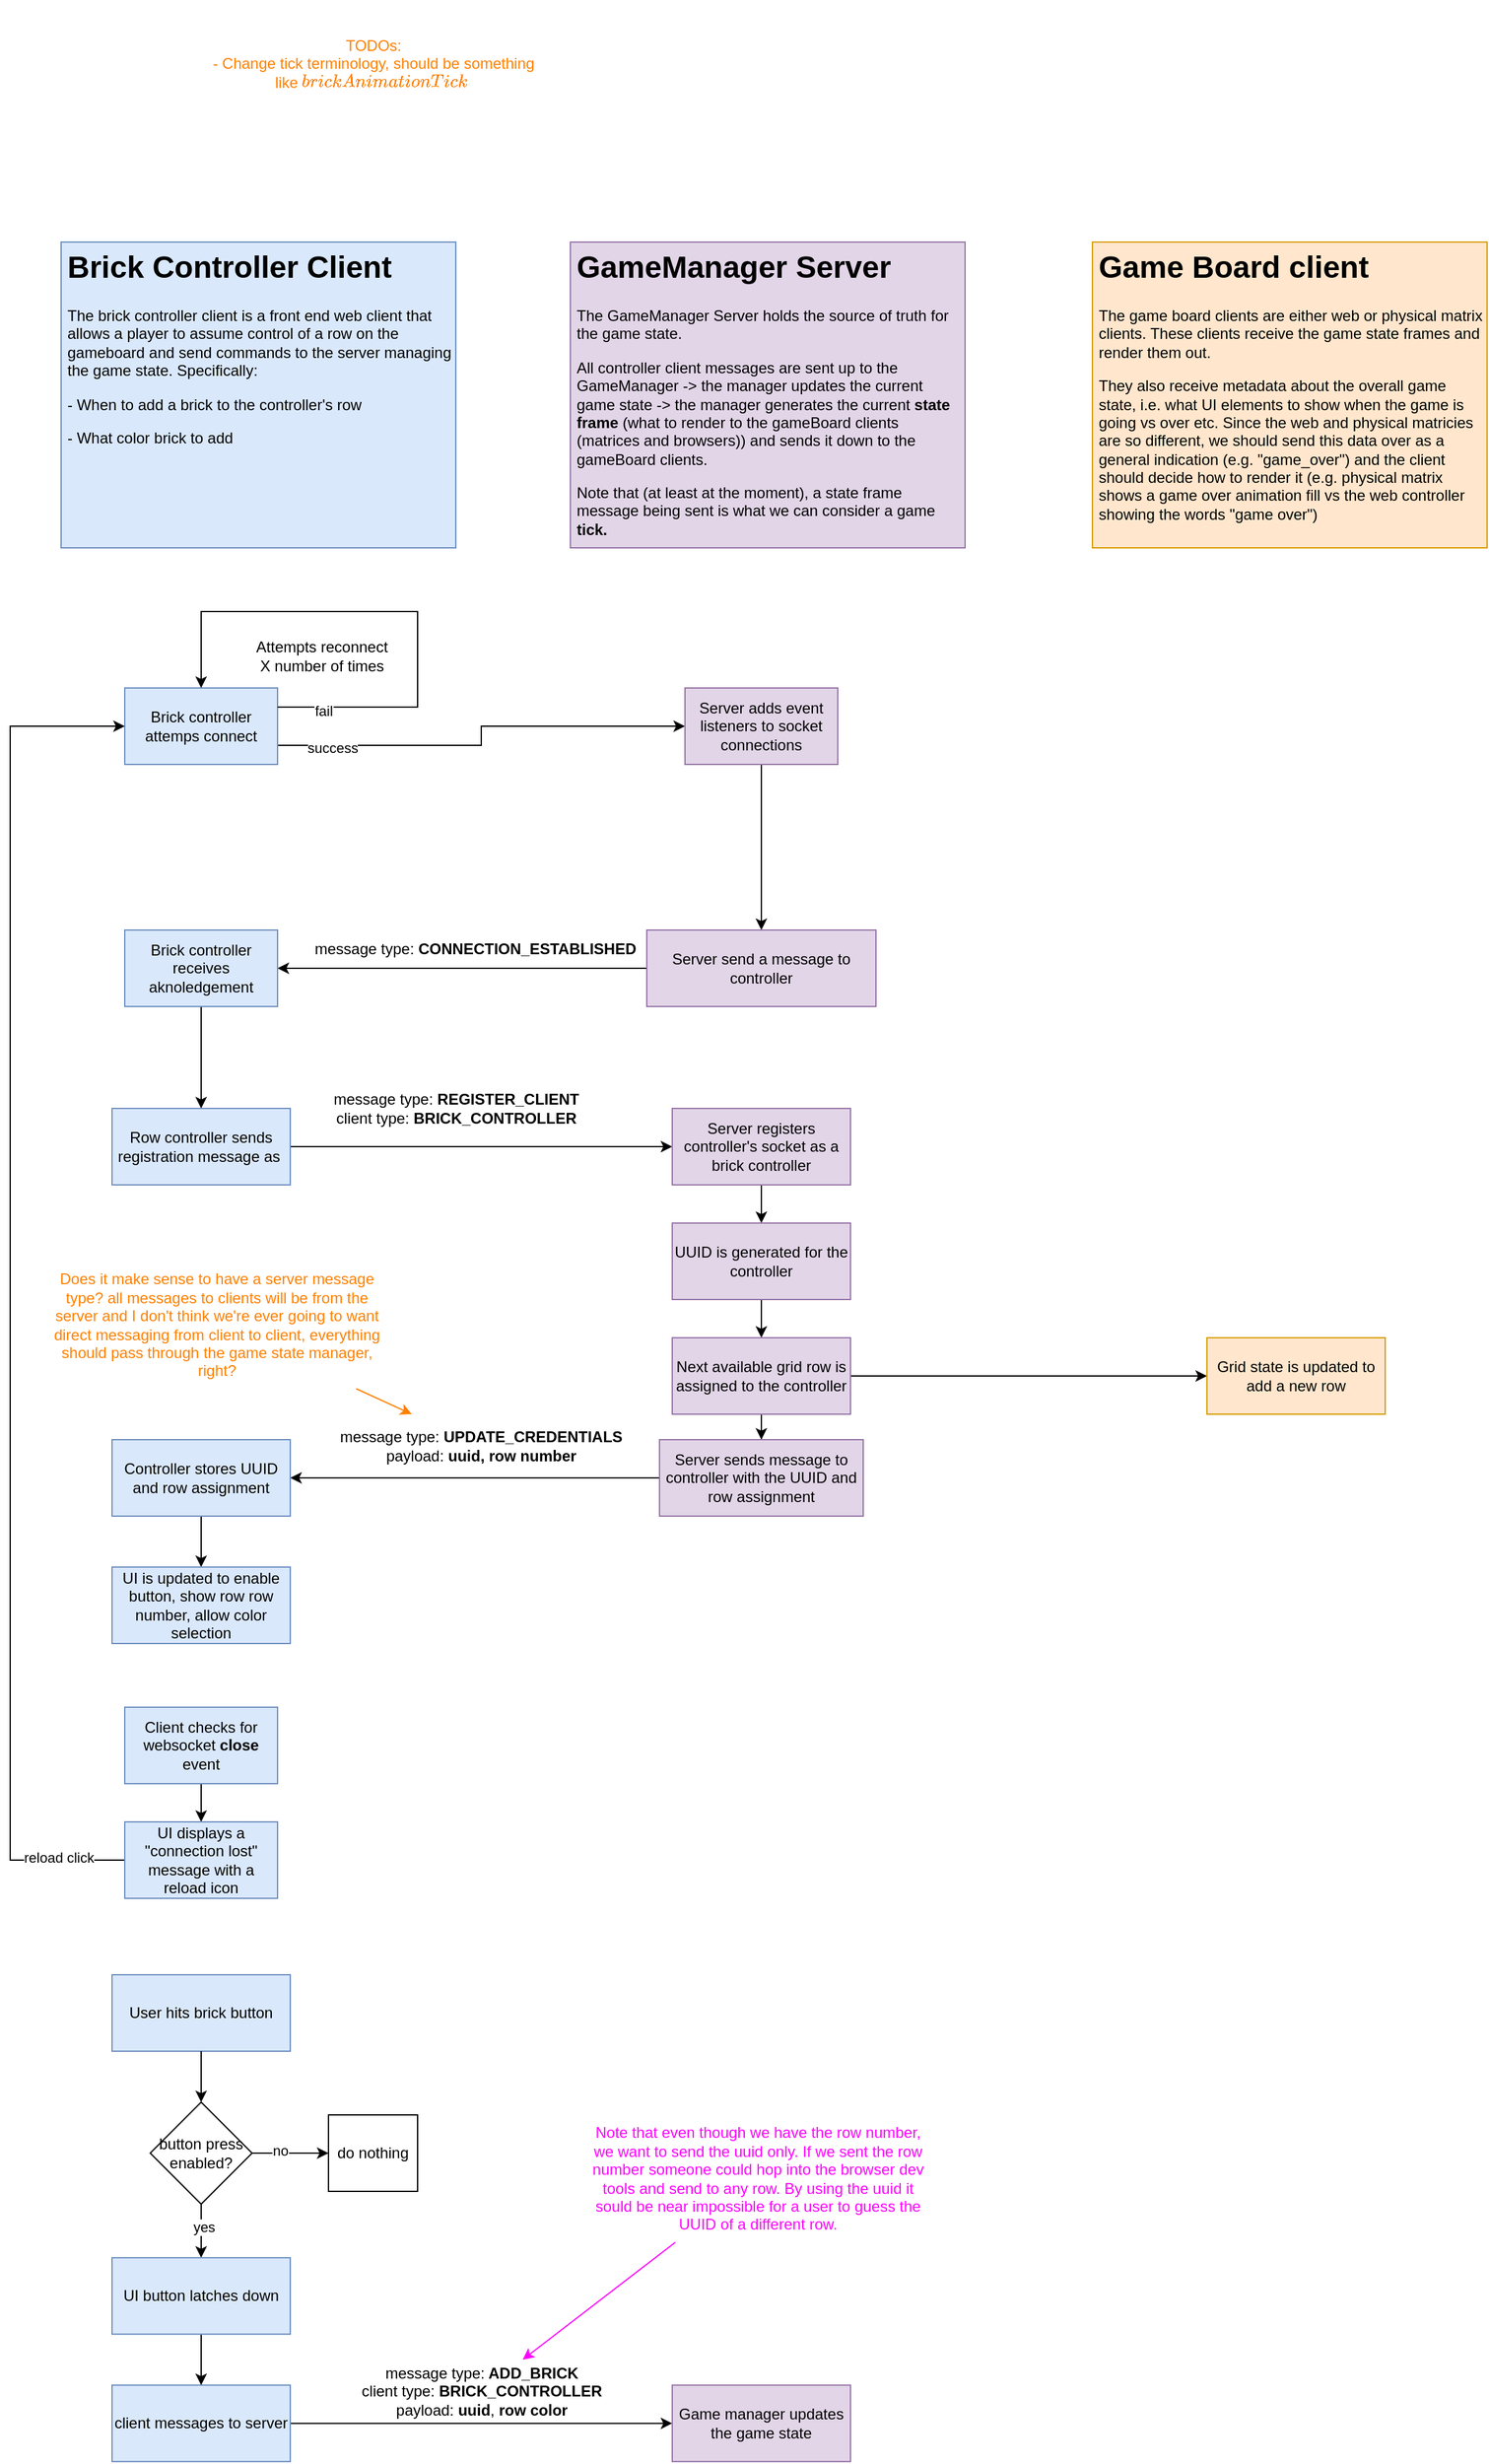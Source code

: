 <mxfile version="13.10.0" type="embed" pages="3">
    <diagram id="JR-FmOtAL7zXSWMbXB9z" name="Brick controller logic">
        <mxGraphModel dx="2900" dy="3055" grid="1" gridSize="10" guides="1" tooltips="1" connect="1" arrows="1" fold="1" page="1" pageScale="1" pageWidth="850" pageHeight="1100" math="0" shadow="0">
            <root>
                <mxCell id="0"/>
                <mxCell id="1" parent="0"/>
                <mxCell id="4" value="" style="edgeStyle=orthogonalEdgeStyle;rounded=0;orthogonalLoop=1;jettySize=auto;html=1;exitX=1;exitY=0.75;exitDx=0;exitDy=0;" edge="1" parent="1" source="2" target="29">
                    <mxGeometry relative="1" as="geometry">
                        <mxPoint x="360" y="360" as="sourcePoint"/>
                        <mxPoint x="540" y="300.0" as="targetPoint"/>
                    </mxGeometry>
                </mxCell>
                <mxCell id="10" value="success" style="edgeLabel;html=1;align=center;verticalAlign=middle;resizable=0;points=[];" vertex="1" connectable="0" parent="4">
                    <mxGeometry x="-0.747" y="-2" relative="1" as="geometry">
                        <mxPoint as="offset"/>
                    </mxGeometry>
                </mxCell>
                <mxCell id="2" value="Brick controller attemps connect" style="rounded=0;whiteSpace=wrap;html=1;fillColor=#dae8fc;strokeColor=#6c8ebf;" vertex="1" parent="1">
                    <mxGeometry x="100" y="270" width="120" height="60" as="geometry"/>
                </mxCell>
                <mxCell id="12" value="" style="edgeStyle=orthogonalEdgeStyle;rounded=0;orthogonalLoop=1;jettySize=auto;html=1;" edge="1" parent="1" source="29" target="11">
                    <mxGeometry relative="1" as="geometry"/>
                </mxCell>
                <mxCell id="5" style="edgeStyle=orthogonalEdgeStyle;rounded=0;orthogonalLoop=1;jettySize=auto;html=1;exitX=0.5;exitY=1;exitDx=0;exitDy=0;" edge="1" parent="1" source="2" target="2">
                    <mxGeometry relative="1" as="geometry"/>
                </mxCell>
                <mxCell id="6" style="edgeStyle=orthogonalEdgeStyle;rounded=0;orthogonalLoop=1;jettySize=auto;html=1;exitX=1;exitY=0.25;exitDx=0;exitDy=0;" edge="1" parent="1" source="2">
                    <mxGeometry relative="1" as="geometry">
                        <mxPoint x="160" y="270" as="targetPoint"/>
                        <Array as="points">
                            <mxPoint x="330" y="285"/>
                            <mxPoint x="330" y="210"/>
                            <mxPoint x="160" y="210"/>
                        </Array>
                    </mxGeometry>
                </mxCell>
                <mxCell id="7" value="fail" style="edgeLabel;html=1;align=center;verticalAlign=middle;resizable=0;points=[];" vertex="1" connectable="0" parent="6">
                    <mxGeometry x="-0.828" y="-3" relative="1" as="geometry">
                        <mxPoint as="offset"/>
                    </mxGeometry>
                </mxCell>
                <mxCell id="9" value="Attempts reconnect X number of times" style="text;html=1;strokeColor=none;fillColor=none;align=center;verticalAlign=middle;whiteSpace=wrap;rounded=0;" vertex="1" parent="1">
                    <mxGeometry x="200" y="230" width="110" height="30" as="geometry"/>
                </mxCell>
                <mxCell id="20" style="edgeStyle=orthogonalEdgeStyle;rounded=0;orthogonalLoop=1;jettySize=auto;html=1;" edge="1" parent="1" source="11" target="13">
                    <mxGeometry relative="1" as="geometry"/>
                </mxCell>
                <mxCell id="11" value="Server send a message to controller" style="rounded=0;whiteSpace=wrap;html=1;fillColor=#e1d5e7;strokeColor=#9673a6;" vertex="1" parent="1">
                    <mxGeometry x="510" y="460" width="180" height="60" as="geometry"/>
                </mxCell>
                <mxCell id="23" value="" style="edgeStyle=orthogonalEdgeStyle;rounded=0;orthogonalLoop=1;jettySize=auto;html=1;" edge="1" parent="1" source="13" target="22">
                    <mxGeometry relative="1" as="geometry"/>
                </mxCell>
                <mxCell id="13" value="Brick controller receives aknoledgement" style="rounded=0;whiteSpace=wrap;html=1;fillColor=#dae8fc;strokeColor=#6c8ebf;" vertex="1" parent="1">
                    <mxGeometry x="100" y="460" width="120" height="60" as="geometry"/>
                </mxCell>
                <mxCell id="14" value="&lt;h1&gt;Brick Controller Client&lt;/h1&gt;&lt;p&gt;The brick controller client is a front end web client that allows a player to assume control of a row on the gameboard and send commands to the server managing the game state. Specifically:&lt;/p&gt;&lt;p&gt;- When to add a brick to the controller's row&lt;/p&gt;&lt;p&gt;- What color brick to add&lt;/p&gt;" style="text;html=1;strokeColor=#6c8ebf;fillColor=#dae8fc;spacing=5;spacingTop=-20;whiteSpace=wrap;overflow=hidden;rounded=0;" vertex="1" parent="1">
                    <mxGeometry x="50" y="-80" width="310" height="240" as="geometry"/>
                </mxCell>
                <mxCell id="15" value="&lt;h1&gt;GameManager Server&amp;nbsp;&lt;/h1&gt;&lt;p&gt;The GameManager Server holds the source of truth for the game state.&amp;nbsp;&lt;/p&gt;&lt;p&gt;&lt;span&gt;All controller client messages are sent up to the GameManager -&amp;gt; the manager updates the current game state -&amp;gt; the manager generates the current &lt;b&gt;state frame&lt;/b&gt; (what to render to the gameBoard clients (matrices and browsers)) and sends it down to the gameBoard clients.&lt;/span&gt;&lt;br&gt;&lt;/p&gt;&lt;p&gt;&lt;span&gt;Note that (at least at the moment), a state frame message being sent is what we can consider a game &lt;b&gt;tick.&lt;/b&gt;&lt;/span&gt;&lt;/p&gt;" style="text;html=1;strokeColor=#9673a6;fillColor=#e1d5e7;spacing=5;spacingTop=-20;whiteSpace=wrap;overflow=hidden;rounded=0;" vertex="1" parent="1">
                    <mxGeometry x="450" y="-80" width="310" height="240" as="geometry"/>
                </mxCell>
                <mxCell id="25" value="" style="edgeStyle=orthogonalEdgeStyle;rounded=0;orthogonalLoop=1;jettySize=auto;html=1;" edge="1" parent="1" source="22" target="24">
                    <mxGeometry relative="1" as="geometry"/>
                </mxCell>
                <mxCell id="22" value="Row controller sends registration message as&amp;nbsp;" style="rounded=0;whiteSpace=wrap;html=1;fillColor=#dae8fc;strokeColor=#6c8ebf;" vertex="1" parent="1">
                    <mxGeometry x="90" y="600" width="140" height="60" as="geometry"/>
                </mxCell>
                <mxCell id="36" value="" style="edgeStyle=orthogonalEdgeStyle;rounded=0;orthogonalLoop=1;jettySize=auto;html=1;" edge="1" parent="1" source="24" target="35">
                    <mxGeometry relative="1" as="geometry"/>
                </mxCell>
                <mxCell id="24" value="Server registers controller's socket as a brick controller" style="rounded=0;whiteSpace=wrap;html=1;fillColor=#e1d5e7;strokeColor=#9673a6;" vertex="1" parent="1">
                    <mxGeometry x="530" y="600" width="140" height="60" as="geometry"/>
                </mxCell>
                <mxCell id="29" value="&lt;span&gt;Server adds event listeners to socket connections&lt;/span&gt;" style="rounded=0;whiteSpace=wrap;html=1;fillColor=#e1d5e7;strokeColor=#9673a6;" vertex="1" parent="1">
                    <mxGeometry x="540" y="270" width="120" height="60" as="geometry"/>
                </mxCell>
                <mxCell id="38" value="" style="edgeStyle=orthogonalEdgeStyle;rounded=0;orthogonalLoop=1;jettySize=auto;html=1;" edge="1" parent="1" source="35" target="37">
                    <mxGeometry relative="1" as="geometry"/>
                </mxCell>
                <mxCell id="35" value="UUID is generated for the controller" style="rounded=0;whiteSpace=wrap;html=1;fillColor=#e1d5e7;strokeColor=#9673a6;" vertex="1" parent="1">
                    <mxGeometry x="530" y="690" width="140" height="60" as="geometry"/>
                </mxCell>
                <mxCell id="40" value="" style="edgeStyle=orthogonalEdgeStyle;rounded=0;orthogonalLoop=1;jettySize=auto;html=1;" edge="1" parent="1" source="37" target="39">
                    <mxGeometry relative="1" as="geometry"/>
                </mxCell>
                <mxCell id="42" value="" style="edgeStyle=orthogonalEdgeStyle;rounded=0;orthogonalLoop=1;jettySize=auto;html=1;" edge="1" parent="1" source="37" target="41">
                    <mxGeometry relative="1" as="geometry"/>
                </mxCell>
                <mxCell id="37" value="Next available grid row is assigned to the controller" style="rounded=0;whiteSpace=wrap;html=1;fillColor=#e1d5e7;strokeColor=#9673a6;" vertex="1" parent="1">
                    <mxGeometry x="530" y="780" width="140" height="60" as="geometry"/>
                </mxCell>
                <mxCell id="39" value="Grid state is updated to add a new row" style="rounded=0;whiteSpace=wrap;html=1;fillColor=#ffe6cc;strokeColor=#d79b00;" vertex="1" parent="1">
                    <mxGeometry x="950" y="780" width="140" height="60" as="geometry"/>
                </mxCell>
                <mxCell id="44" value="" style="edgeStyle=orthogonalEdgeStyle;rounded=0;orthogonalLoop=1;jettySize=auto;html=1;" edge="1" parent="1" source="41" target="43">
                    <mxGeometry relative="1" as="geometry"/>
                </mxCell>
                <mxCell id="41" value="Server sends&lt;b&gt;&amp;nbsp;&lt;/b&gt;message&amp;nbsp;to controller with the UUID and row assignment" style="rounded=0;whiteSpace=wrap;html=1;fillColor=#e1d5e7;strokeColor=#9673a6;" vertex="1" parent="1">
                    <mxGeometry x="520" y="860" width="160" height="60" as="geometry"/>
                </mxCell>
                <mxCell id="46" value="" style="edgeStyle=orthogonalEdgeStyle;rounded=0;orthogonalLoop=1;jettySize=auto;html=1;" edge="1" parent="1" source="43" target="45">
                    <mxGeometry relative="1" as="geometry"/>
                </mxCell>
                <mxCell id="43" value="Controller stores UUID and row assignment" style="rounded=0;whiteSpace=wrap;html=1;fillColor=#dae8fc;strokeColor=#6c8ebf;" vertex="1" parent="1">
                    <mxGeometry x="90" y="860" width="140" height="60" as="geometry"/>
                </mxCell>
                <mxCell id="45" value="UI is updated to enable button, show row row number, allow color selection" style="rounded=0;whiteSpace=wrap;html=1;fillColor=#dae8fc;strokeColor=#6c8ebf;" vertex="1" parent="1">
                    <mxGeometry x="90" y="960" width="140" height="60" as="geometry"/>
                </mxCell>
                <mxCell id="49" value="" style="edgeStyle=orthogonalEdgeStyle;rounded=0;orthogonalLoop=1;jettySize=auto;html=1;" edge="1" parent="1" source="47" target="48">
                    <mxGeometry relative="1" as="geometry"/>
                </mxCell>
                <mxCell id="47" value="client messages to server" style="rounded=0;whiteSpace=wrap;html=1;fillColor=#dae8fc;strokeColor=#6c8ebf;" vertex="1" parent="1">
                    <mxGeometry x="90" y="1602.11" width="140" height="60" as="geometry"/>
                </mxCell>
                <mxCell id="48" value="Game manager updates the game state" style="rounded=0;whiteSpace=wrap;html=1;fillColor=#e1d5e7;strokeColor=#9673a6;" vertex="1" parent="1">
                    <mxGeometry x="530" y="1602.11" width="140" height="60" as="geometry"/>
                </mxCell>
                <mxCell id="50" value="message type:&amp;nbsp;&lt;b&gt;UPDATE_CREDENTIALS&lt;/b&gt;&lt;br&gt;payload: &lt;b&gt;uuid, row number&lt;/b&gt;&lt;br&gt;" style="text;html=1;strokeColor=none;fillColor=none;align=center;verticalAlign=middle;whiteSpace=wrap;rounded=0;" vertex="1" parent="1">
                    <mxGeometry x="250" y="840" width="260" height="50" as="geometry"/>
                </mxCell>
                <mxCell id="51" value="message type:&lt;b&gt; REGISTER_CLIENT&lt;/b&gt;&lt;br&gt;client type:&amp;nbsp;&lt;b&gt;BRICK_CONTROLLER&lt;/b&gt;" style="text;html=1;align=center;verticalAlign=middle;resizable=0;points=[];autosize=1;" vertex="1" parent="1">
                    <mxGeometry x="255" y="585" width="210" height="30" as="geometry"/>
                </mxCell>
                <mxCell id="53" style="rounded=0;orthogonalLoop=1;jettySize=auto;html=1;fontColor=#FF8000;strokeColor=#FF8000;" edge="1" parent="1" source="52" target="50">
                    <mxGeometry relative="1" as="geometry"/>
                </mxCell>
                <mxCell id="52" value="Does it make sense to have a server message type? all messages to clients will be from the server and I don't think we're ever going to want direct messaging from client to client, everything should pass through the game state manager, right?" style="text;html=1;strokeColor=none;fillColor=none;align=center;verticalAlign=middle;whiteSpace=wrap;rounded=0;fontColor=#FF8000;" vertex="1" parent="1">
                    <mxGeometry x="40" y="720" width="265" height="100" as="geometry"/>
                </mxCell>
                <mxCell id="54" value="message type:&lt;b&gt; ADD_BRICK&lt;/b&gt;&lt;br&gt;client type:&amp;nbsp;&lt;b&gt;BRICK_CONTROLLER&lt;/b&gt;&lt;br&gt;payload: &lt;b&gt;uuid&lt;/b&gt;,&amp;nbsp;&lt;b&gt;row color&lt;/b&gt;" style="text;html=1;align=center;verticalAlign=middle;resizable=0;points=[];autosize=1;" vertex="1" parent="1">
                    <mxGeometry x="280" y="1582.11" width="200" height="50" as="geometry"/>
                </mxCell>
                <mxCell id="56" style="edgeStyle=none;rounded=0;orthogonalLoop=1;jettySize=auto;html=1;fontColor=#FF8000;strokeColor=#FF00FF;" edge="1" parent="1" source="55" target="54">
                    <mxGeometry relative="1" as="geometry">
                        <mxPoint x="542.155" y="1512.11" as="sourcePoint"/>
                    </mxGeometry>
                </mxCell>
                <mxCell id="55" value="Note that even though we have the row number, we want to send the uuid only. If we sent the row number someone could hop into the browser dev tools and send to any row. By using the uuid it sould be near impossible for a user to guess the UUID of a different row." style="text;html=1;strokeColor=none;fillColor=none;align=center;verticalAlign=middle;whiteSpace=wrap;rounded=0;fontColor=#FF00FF;" vertex="1" parent="1">
                    <mxGeometry x="465" y="1390" width="265" height="100" as="geometry"/>
                </mxCell>
                <mxCell id="62" value="" style="edgeStyle=none;rounded=0;orthogonalLoop=1;jettySize=auto;html=1;strokeColor=#000000;fontColor=#FF00FF;exitX=0.5;exitY=1;exitDx=0;exitDy=0;" edge="1" parent="1" source="75" target="61">
                    <mxGeometry relative="1" as="geometry">
                        <mxPoint x="162.895" y="1480.005" as="sourcePoint"/>
                    </mxGeometry>
                </mxCell>
                <mxCell id="77" value="yes" style="edgeLabel;html=1;align=center;verticalAlign=middle;resizable=0;points=[];fontColor=#000000;" vertex="1" connectable="0" parent="62">
                    <mxGeometry x="-0.153" y="2" relative="1" as="geometry">
                        <mxPoint as="offset"/>
                    </mxGeometry>
                </mxCell>
                <mxCell id="57" value="User hits brick button" style="rounded=0;whiteSpace=wrap;html=1;fillColor=#dae8fc;strokeColor=#6c8ebf;" vertex="1" parent="1">
                    <mxGeometry x="90" y="1280" width="140" height="60" as="geometry"/>
                </mxCell>
                <mxCell id="63" value="" style="edgeStyle=none;rounded=0;orthogonalLoop=1;jettySize=auto;html=1;strokeColor=#000000;fontColor=#FF00FF;" edge="1" parent="1" source="61" target="47">
                    <mxGeometry relative="1" as="geometry"/>
                </mxCell>
                <mxCell id="61" value="UI button latches down" style="rounded=0;whiteSpace=wrap;html=1;fillColor=#dae8fc;strokeColor=#6c8ebf;" vertex="1" parent="1">
                    <mxGeometry x="90" y="1502.11" width="140" height="60" as="geometry"/>
                </mxCell>
                <mxCell id="79" value="" style="edgeStyle=orthogonalEdgeStyle;rounded=0;orthogonalLoop=1;jettySize=auto;html=1;strokeColor=#000000;fontColor=#000000;" edge="1" parent="1" source="75" target="78">
                    <mxGeometry relative="1" as="geometry"/>
                </mxCell>
                <mxCell id="80" value="no" style="edgeLabel;html=1;align=center;verticalAlign=middle;resizable=0;points=[];fontColor=#000000;" vertex="1" connectable="0" parent="79">
                    <mxGeometry x="-0.267" y="2" relative="1" as="geometry">
                        <mxPoint as="offset"/>
                    </mxGeometry>
                </mxCell>
                <mxCell id="75" value="button press enabled?" style="rhombus;whiteSpace=wrap;html=1;" vertex="1" parent="1">
                    <mxGeometry x="120" y="1380" width="80" height="80" as="geometry"/>
                </mxCell>
                <mxCell id="76" value="" style="edgeStyle=none;rounded=0;orthogonalLoop=1;jettySize=auto;html=1;strokeColor=#000000;fontColor=#FF00FF;" edge="1" parent="1" source="57" target="75">
                    <mxGeometry relative="1" as="geometry">
                        <mxPoint x="160" y="1340" as="sourcePoint"/>
                        <mxPoint x="160" y="1440" as="targetPoint"/>
                    </mxGeometry>
                </mxCell>
                <mxCell id="78" value="do nothing" style="whiteSpace=wrap;html=1;" vertex="1" parent="1">
                    <mxGeometry x="260" y="1390" width="70" height="60" as="geometry"/>
                </mxCell>
                <mxCell id="83" value="&lt;h1&gt;Game Board client&amp;nbsp;&lt;/h1&gt;&lt;p&gt;The game board clients are either web or physical matrix clients. These clients receive the game state frames and render them out.&amp;nbsp;&lt;/p&gt;&lt;p&gt;They also receive metadata about the overall game state, i.e. what UI elements to show when the game is going vs over etc. Since the web and physical matricies are so different, we should send this data over as a general indication (e.g. &quot;game_over&quot;) and the client should decide how to render it (e.g. physical matrix shows a game over animation fill vs the web controller showing the words &quot;game over&quot;)&lt;/p&gt;" style="text;html=1;strokeColor=#d79b00;fillColor=#ffe6cc;spacing=5;spacingTop=-20;whiteSpace=wrap;overflow=hidden;rounded=0;" vertex="1" parent="1">
                    <mxGeometry x="860" y="-80" width="310" height="240" as="geometry"/>
                </mxCell>
                <mxCell id="85" value="message type:&lt;b&gt; CONNECTION_ESTABLISHED&lt;/b&gt;" style="text;html=1;align=center;verticalAlign=middle;resizable=0;points=[];autosize=1;" vertex="1" parent="1">
                    <mxGeometry x="240" y="465" width="270" height="20" as="geometry"/>
                </mxCell>
                <mxCell id="89" value="TODOs:&lt;br&gt;- Change tick terminology, should be something like `brickAnimationTick`&amp;nbsp;" style="text;html=1;strokeColor=none;fillColor=none;align=center;verticalAlign=middle;whiteSpace=wrap;rounded=0;fontColor=#FF8000;" vertex="1" parent="1">
                    <mxGeometry x="162.5" y="-270" width="265" height="100" as="geometry"/>
                </mxCell>
                <mxCell id="myNKCNEZ8obJiIs0TeL2-91" value="" style="edgeStyle=orthogonalEdgeStyle;rounded=0;orthogonalLoop=1;jettySize=auto;html=1;strokeColor=#000000;fontColor=#000000;" edge="1" parent="1" source="myNKCNEZ8obJiIs0TeL2-89" target="myNKCNEZ8obJiIs0TeL2-90">
                    <mxGeometry relative="1" as="geometry"/>
                </mxCell>
                <mxCell id="myNKCNEZ8obJiIs0TeL2-89" value="Client checks for websocket &lt;b&gt;close&lt;/b&gt; event" style="whiteSpace=wrap;html=1;rounded=0;strokeColor=#6c8ebf;fillColor=#dae8fc;" vertex="1" parent="1">
                    <mxGeometry x="100" y="1070" width="120" height="60" as="geometry"/>
                </mxCell>
                <mxCell id="myNKCNEZ8obJiIs0TeL2-92" style="edgeStyle=orthogonalEdgeStyle;rounded=0;orthogonalLoop=1;jettySize=auto;html=1;strokeColor=#000000;fontColor=#000000;" edge="1" parent="1" source="myNKCNEZ8obJiIs0TeL2-90" target="2">
                    <mxGeometry relative="1" as="geometry">
                        <Array as="points">
                            <mxPoint x="10" y="1190"/>
                            <mxPoint x="10" y="300"/>
                        </Array>
                    </mxGeometry>
                </mxCell>
                <mxCell id="myNKCNEZ8obJiIs0TeL2-93" value="reload click" style="edgeLabel;html=1;align=center;verticalAlign=middle;resizable=0;points=[];fontColor=#000000;" vertex="1" connectable="0" parent="myNKCNEZ8obJiIs0TeL2-92">
                    <mxGeometry x="-0.903" y="-2" relative="1" as="geometry">
                        <mxPoint as="offset"/>
                    </mxGeometry>
                </mxCell>
                <mxCell id="myNKCNEZ8obJiIs0TeL2-90" value="UI displays a &quot;connection lost&quot; message with a reload icon" style="whiteSpace=wrap;html=1;rounded=0;strokeColor=#6c8ebf;fillColor=#dae8fc;" vertex="1" parent="1">
                    <mxGeometry x="100" y="1160" width="120" height="60" as="geometry"/>
                </mxCell>
            </root>
        </mxGraphModel>
    </diagram>
    <diagram id="3T71fHW7_Rql4ui5esPX" name="Player controller logic">
        <mxGraphModel dx="4330" dy="3446" grid="1" gridSize="10" guides="1" tooltips="1" connect="1" arrows="1" fold="1" page="1" pageScale="1" pageWidth="850" pageHeight="1100" math="0" shadow="0">
            <root>
                <mxCell id="PuKvDdapNGO7cy3ew50b-0"/>
                <mxCell id="PuKvDdapNGO7cy3ew50b-1" parent="PuKvDdapNGO7cy3ew50b-0"/>
                <mxCell id="lshX5Dje-ZksVa8mOXSQ-0" value="" style="edgeStyle=orthogonalEdgeStyle;rounded=0;orthogonalLoop=1;jettySize=auto;html=1;exitX=1;exitY=0.75;exitDx=0;exitDy=0;" edge="1" parent="PuKvDdapNGO7cy3ew50b-1" source="lshX5Dje-ZksVa8mOXSQ-2" target="lshX5Dje-ZksVa8mOXSQ-18">
                    <mxGeometry relative="1" as="geometry">
                        <mxPoint x="360" y="360" as="sourcePoint"/>
                        <mxPoint x="540" y="300.0" as="targetPoint"/>
                    </mxGeometry>
                </mxCell>
                <mxCell id="lshX5Dje-ZksVa8mOXSQ-1" value="success" style="edgeLabel;html=1;align=center;verticalAlign=middle;resizable=0;points=[];" vertex="1" connectable="0" parent="lshX5Dje-ZksVa8mOXSQ-0">
                    <mxGeometry x="-0.747" y="-2" relative="1" as="geometry">
                        <mxPoint as="offset"/>
                    </mxGeometry>
                </mxCell>
                <mxCell id="lshX5Dje-ZksVa8mOXSQ-2" value="player controller attemps connect" style="rounded=0;whiteSpace=wrap;html=1;fillColor=#d5e8d4;strokeColor=#82b366;" vertex="1" parent="PuKvDdapNGO7cy3ew50b-1">
                    <mxGeometry x="100" y="270" width="120" height="60" as="geometry"/>
                </mxCell>
                <mxCell id="lshX5Dje-ZksVa8mOXSQ-3" value="" style="edgeStyle=orthogonalEdgeStyle;rounded=0;orthogonalLoop=1;jettySize=auto;html=1;" edge="1" parent="PuKvDdapNGO7cy3ew50b-1" source="lshX5Dje-ZksVa8mOXSQ-18" target="lshX5Dje-ZksVa8mOXSQ-9">
                    <mxGeometry relative="1" as="geometry"/>
                </mxCell>
                <mxCell id="lshX5Dje-ZksVa8mOXSQ-4" style="edgeStyle=orthogonalEdgeStyle;rounded=0;orthogonalLoop=1;jettySize=auto;html=1;exitX=0.5;exitY=1;exitDx=0;exitDy=0;" edge="1" parent="PuKvDdapNGO7cy3ew50b-1" source="lshX5Dje-ZksVa8mOXSQ-2" target="lshX5Dje-ZksVa8mOXSQ-2">
                    <mxGeometry relative="1" as="geometry"/>
                </mxCell>
                <mxCell id="lshX5Dje-ZksVa8mOXSQ-5" style="edgeStyle=orthogonalEdgeStyle;rounded=0;orthogonalLoop=1;jettySize=auto;html=1;exitX=1;exitY=0.25;exitDx=0;exitDy=0;" edge="1" parent="PuKvDdapNGO7cy3ew50b-1" source="lshX5Dje-ZksVa8mOXSQ-2">
                    <mxGeometry relative="1" as="geometry">
                        <mxPoint x="160" y="270" as="targetPoint"/>
                        <Array as="points">
                            <mxPoint x="330" y="285"/>
                            <mxPoint x="330" y="210"/>
                            <mxPoint x="160" y="210"/>
                        </Array>
                    </mxGeometry>
                </mxCell>
                <mxCell id="lshX5Dje-ZksVa8mOXSQ-6" value="fail" style="edgeLabel;html=1;align=center;verticalAlign=middle;resizable=0;points=[];" vertex="1" connectable="0" parent="lshX5Dje-ZksVa8mOXSQ-5">
                    <mxGeometry x="-0.828" y="-3" relative="1" as="geometry">
                        <mxPoint as="offset"/>
                    </mxGeometry>
                </mxCell>
                <mxCell id="lshX5Dje-ZksVa8mOXSQ-7" value="Attempts reconnect X number of times" style="text;html=1;strokeColor=none;fillColor=none;align=center;verticalAlign=middle;whiteSpace=wrap;rounded=0;" vertex="1" parent="PuKvDdapNGO7cy3ew50b-1">
                    <mxGeometry x="200" y="230" width="110" height="30" as="geometry"/>
                </mxCell>
                <mxCell id="lshX5Dje-ZksVa8mOXSQ-8" style="edgeStyle=orthogonalEdgeStyle;rounded=0;orthogonalLoop=1;jettySize=auto;html=1;" edge="1" parent="PuKvDdapNGO7cy3ew50b-1" source="lshX5Dje-ZksVa8mOXSQ-9" target="lshX5Dje-ZksVa8mOXSQ-11">
                    <mxGeometry relative="1" as="geometry"/>
                </mxCell>
                <mxCell id="lshX5Dje-ZksVa8mOXSQ-9" value="Server send a message to controller" style="rounded=0;whiteSpace=wrap;html=1;fillColor=#e1d5e7;strokeColor=#9673a6;" vertex="1" parent="PuKvDdapNGO7cy3ew50b-1">
                    <mxGeometry x="510" y="460" width="180" height="60" as="geometry"/>
                </mxCell>
                <mxCell id="lshX5Dje-ZksVa8mOXSQ-10" value="" style="edgeStyle=orthogonalEdgeStyle;rounded=0;orthogonalLoop=1;jettySize=auto;html=1;" edge="1" parent="PuKvDdapNGO7cy3ew50b-1" source="lshX5Dje-ZksVa8mOXSQ-11" target="lshX5Dje-ZksVa8mOXSQ-15">
                    <mxGeometry relative="1" as="geometry"/>
                </mxCell>
                <mxCell id="lshX5Dje-ZksVa8mOXSQ-11" value="player controller receives aknoledgement" style="rounded=0;whiteSpace=wrap;html=1;fillColor=#d5e8d4;strokeColor=#82b366;" vertex="1" parent="PuKvDdapNGO7cy3ew50b-1">
                    <mxGeometry x="100" y="460" width="120" height="60" as="geometry"/>
                </mxCell>
                <mxCell id="lshX5Dje-ZksVa8mOXSQ-12" value="&lt;h1&gt;Player Controller Client&amp;nbsp;&lt;/h1&gt;&lt;h1&gt;&lt;p style=&quot;font-size: 12px ; font-weight: 400&quot;&gt;The player controller allows ONE person to control the player brick on the screen.&amp;nbsp;&lt;/p&gt;&lt;p style=&quot;font-size: 12px ; font-weight: 400&quot;&gt;An important difference between the player and brick controllers is timing.&amp;nbsp;&lt;/p&gt;&lt;p style=&quot;font-size: 12px ; font-weight: 400&quot;&gt;The brick controller is coupled to the animation timer, i.e. changes happen on animation tick.&amp;nbsp;&lt;/p&gt;&lt;p style=&quot;font-size: 12px ; font-weight: 400&quot;&gt;The player controller messages should be sent as fast as possible.&amp;nbsp;&lt;/p&gt;&lt;/h1&gt;" style="text;html=1;strokeColor=#82b366;fillColor=#d5e8d4;spacing=5;spacingTop=-20;whiteSpace=wrap;overflow=hidden;rounded=0;" vertex="1" parent="PuKvDdapNGO7cy3ew50b-1">
                    <mxGeometry x="50" y="-80" width="310" height="240" as="geometry"/>
                </mxCell>
                <mxCell id="lshX5Dje-ZksVa8mOXSQ-13" value="&lt;h1&gt;GameManager Server&amp;nbsp;&lt;/h1&gt;&lt;p&gt;The GameManager Server holds the source of truth for the game state.&amp;nbsp;&lt;/p&gt;&lt;p&gt;&lt;span&gt;All controller client messages are sent up to the GameManager -&amp;gt; the manager updates the current game state -&amp;gt; the manager generates the current &lt;b&gt;state frame&lt;/b&gt; (what to render to the gameBoard clients (matrices and browsers)) and sends it down to the gameBoard clients.&lt;/span&gt;&lt;br&gt;&lt;/p&gt;&lt;p&gt;&lt;span&gt;Note that (at least at the moment), a state frame message being sent is what we can consider a game &lt;b&gt;tick.&lt;/b&gt;&lt;/span&gt;&lt;/p&gt;" style="text;html=1;strokeColor=#9673a6;fillColor=#e1d5e7;spacing=5;spacingTop=-20;whiteSpace=wrap;overflow=hidden;rounded=0;" vertex="1" parent="PuKvDdapNGO7cy3ew50b-1">
                    <mxGeometry x="450" y="-80" width="310" height="240" as="geometry"/>
                </mxCell>
                <mxCell id="lshX5Dje-ZksVa8mOXSQ-14" value="" style="edgeStyle=orthogonalEdgeStyle;rounded=0;orthogonalLoop=1;jettySize=auto;html=1;" edge="1" parent="PuKvDdapNGO7cy3ew50b-1" source="lshX5Dje-ZksVa8mOXSQ-15" target="lshX5Dje-ZksVa8mOXSQ-17">
                    <mxGeometry relative="1" as="geometry"/>
                </mxCell>
                <mxCell id="lshX5Dje-ZksVa8mOXSQ-15" value="player controller sends registration message&amp;nbsp;" style="rounded=0;whiteSpace=wrap;html=1;fillColor=#d5e8d4;strokeColor=#82b366;" vertex="1" parent="PuKvDdapNGO7cy3ew50b-1">
                    <mxGeometry x="90" y="600" width="140" height="60" as="geometry"/>
                </mxCell>
                <mxCell id="lshX5Dje-ZksVa8mOXSQ-66" value="" style="edgeStyle=orthogonalEdgeStyle;rounded=0;orthogonalLoop=1;jettySize=auto;html=1;strokeColor=#000000;fontColor=#000000;" edge="1" parent="PuKvDdapNGO7cy3ew50b-1" source="lshX5Dje-ZksVa8mOXSQ-17" target="lshX5Dje-ZksVa8mOXSQ-65">
                    <mxGeometry relative="1" as="geometry"/>
                </mxCell>
                <mxCell id="lshX5Dje-ZksVa8mOXSQ-17" value="Server receives registration message and checks for validity" style="rounded=0;whiteSpace=wrap;html=1;fillColor=#e1d5e7;strokeColor=#9673a6;" vertex="1" parent="PuKvDdapNGO7cy3ew50b-1">
                    <mxGeometry x="530" y="600" width="140" height="60" as="geometry"/>
                </mxCell>
                <mxCell id="lshX5Dje-ZksVa8mOXSQ-18" value="&lt;span&gt;Server adds event listeners to socket connections&lt;/span&gt;" style="rounded=0;whiteSpace=wrap;html=1;fillColor=#e1d5e7;strokeColor=#9673a6;" vertex="1" parent="PuKvDdapNGO7cy3ew50b-1">
                    <mxGeometry x="540" y="270" width="120" height="60" as="geometry"/>
                </mxCell>
                <mxCell id="lshX5Dje-ZksVa8mOXSQ-34" value="message type:&lt;b&gt; REGISTER_CLIENT&lt;/b&gt;&lt;br&gt;client type:&amp;nbsp;&lt;b&gt;PLAYER_CONTROLLER&lt;/b&gt;&lt;br&gt;payload&lt;b&gt;: player code&lt;br&gt;&lt;/b&gt;" style="text;html=1;align=center;verticalAlign=middle;resizable=0;points=[];autosize=1;" vertex="1" parent="PuKvDdapNGO7cy3ew50b-1">
                    <mxGeometry x="255" y="575" width="210" height="50" as="geometry"/>
                </mxCell>
                <mxCell id="lshX5Dje-ZksVa8mOXSQ-60" value="&lt;h1&gt;Game Board client&amp;nbsp;&lt;/h1&gt;&lt;p&gt;The game board clients are either web or physical matrix clients. These clients receive the game state frames and render them out.&amp;nbsp;&lt;/p&gt;&lt;p&gt;They also receive metadata about the overall game state, i.e. what UI elements to show when the game is going vs over etc. Since the web and physical matricies are so different, we should send this data over as a general indication (e.g. &quot;game_over&quot;) and the client should decide how to render it (e.g. physical matrix shows a game over animation fill vs the web controller showing the words &quot;game over&quot;)&lt;/p&gt;" style="text;html=1;strokeColor=#d79b00;fillColor=#ffe6cc;spacing=5;spacingTop=-20;whiteSpace=wrap;overflow=hidden;rounded=0;" vertex="1" parent="PuKvDdapNGO7cy3ew50b-1">
                    <mxGeometry x="880" y="-80" width="310" height="240" as="geometry"/>
                </mxCell>
                <mxCell id="lshX5Dje-ZksVa8mOXSQ-61" value="message type:&lt;b&gt; CONNECTION_ESTABLISHED&lt;/b&gt;" style="text;html=1;align=center;verticalAlign=middle;resizable=0;points=[];autosize=1;" vertex="1" parent="PuKvDdapNGO7cy3ew50b-1">
                    <mxGeometry x="240" y="465" width="270" height="20" as="geometry"/>
                </mxCell>
                <mxCell id="lshX5Dje-ZksVa8mOXSQ-64" value="TODOs:&lt;br&gt;- Change tick terminology, should be something like `brickAnimationTick`&amp;nbsp;" style="text;html=1;strokeColor=none;fillColor=none;align=center;verticalAlign=middle;whiteSpace=wrap;rounded=0;fontColor=#FF8000;" vertex="1" parent="PuKvDdapNGO7cy3ew50b-1">
                    <mxGeometry x="495" y="-370" width="265" height="100" as="geometry"/>
                </mxCell>
                <mxCell id="lshX5Dje-ZksVa8mOXSQ-69" value="" style="edgeStyle=orthogonalEdgeStyle;rounded=0;orthogonalLoop=1;jettySize=auto;html=1;strokeColor=#000000;fontColor=#000000;" edge="1" parent="PuKvDdapNGO7cy3ew50b-1" source="lshX5Dje-ZksVa8mOXSQ-65" target="lshX5Dje-ZksVa8mOXSQ-68">
                    <mxGeometry relative="1" as="geometry">
                        <Array as="points">
                            <mxPoint x="250" y="785"/>
                            <mxPoint x="250" y="860"/>
                        </Array>
                    </mxGeometry>
                </mxCell>
                <mxCell id="lshX5Dje-ZksVa8mOXSQ-70" value="no" style="edgeLabel;html=1;align=center;verticalAlign=middle;resizable=0;points=[];fontColor=#000000;" vertex="1" connectable="0" parent="lshX5Dje-ZksVa8mOXSQ-69">
                    <mxGeometry x="-0.781" y="-2" relative="1" as="geometry">
                        <mxPoint as="offset"/>
                    </mxGeometry>
                </mxCell>
                <mxCell id="lshX5Dje-ZksVa8mOXSQ-76" value="" style="edgeStyle=none;rounded=0;orthogonalLoop=1;jettySize=auto;html=1;fontColor=#FF00FF;" edge="1" parent="PuKvDdapNGO7cy3ew50b-1" source="lshX5Dje-ZksVa8mOXSQ-65" target="lshX5Dje-ZksVa8mOXSQ-75">
                    <mxGeometry relative="1" as="geometry"/>
                </mxCell>
                <mxCell id="lshX5Dje-ZksVa8mOXSQ-79" value="yes" style="edgeLabel;html=1;align=center;verticalAlign=middle;resizable=0;points=[];" vertex="1" connectable="0" parent="lshX5Dje-ZksVa8mOXSQ-76">
                    <mxGeometry x="-0.55" y="-1" relative="1" as="geometry">
                        <mxPoint as="offset"/>
                    </mxGeometry>
                </mxCell>
                <mxCell id="lshX5Dje-ZksVa8mOXSQ-65" value="does the payload match the approve player code?&amp;nbsp;" style="rhombus;whiteSpace=wrap;html=1;rounded=0;strokeColor=#9673a6;fillColor=#e1d5e7;" vertex="1" parent="PuKvDdapNGO7cy3ew50b-1">
                    <mxGeometry x="540" y="730" width="120" height="110" as="geometry"/>
                </mxCell>
                <mxCell id="lshX5Dje-ZksVa8mOXSQ-73" style="rounded=0;orthogonalLoop=1;jettySize=auto;html=1;fontColor=#000000;strokeColor=#FF00FF;edgeStyle=orthogonalEdgeStyle;curved=1;" edge="1" parent="PuKvDdapNGO7cy3ew50b-1" source="lshX5Dje-ZksVa8mOXSQ-67" target="lshX5Dje-ZksVa8mOXSQ-34">
                    <mxGeometry relative="1" as="geometry">
                        <Array as="points">
                            <mxPoint x="118" y="535"/>
                            <mxPoint x="118" y="580"/>
                        </Array>
                    </mxGeometry>
                </mxCell>
                <mxCell id="lshX5Dje-ZksVa8mOXSQ-67" value="&lt;h1&gt;player code&lt;/h1&gt;&lt;p&gt;Consider renaming.&lt;/p&gt;&lt;p&gt;We need a way of making sure only the person we want to be the player can become the player.&amp;nbsp;&lt;/p&gt;&lt;p&gt;I think the best/easiest way to do this would be to generate a random that can be used to validate a player controller registration request.&amp;nbsp;&lt;/p&gt;&lt;p&gt;The first to bits of the first byte are used for the message and player types&amp;nbsp;&lt;/p&gt;" style="text;html=1;strokeColor=none;fillColor=none;spacing=5;spacingTop=-20;whiteSpace=wrap;overflow=hidden;rounded=0;fontColor=#FF00FF;" vertex="1" parent="PuKvDdapNGO7cy3ew50b-1">
                    <mxGeometry x="-380" y="410" width="310" height="250" as="geometry"/>
                </mxCell>
                <mxCell id="lshX5Dje-ZksVa8mOXSQ-68" value="UI displays error message" style="whiteSpace=wrap;html=1;rounded=0;strokeColor=#82b366;fillColor=#d5e8d4;" vertex="1" parent="PuKvDdapNGO7cy3ew50b-1">
                    <mxGeometry x="100" y="830" width="120" height="60" as="geometry"/>
                </mxCell>
                <mxCell id="lshX5Dje-ZksVa8mOXSQ-71" value="&lt;b&gt;&lt;br&gt;&lt;/b&gt;" style="text;html=1;align=center;verticalAlign=middle;resizable=0;points=[];autosize=1;" vertex="1" parent="PuKvDdapNGO7cy3ew50b-1">
                    <mxGeometry x="350" y="705" width="20" height="20" as="geometry"/>
                </mxCell>
                <mxCell id="lshX5Dje-ZksVa8mOXSQ-74" value="&lt;h1&gt;reason text&lt;/h1&gt;&lt;p&gt;Reasons:&lt;/p&gt;&lt;p&gt;- invalid player code&lt;/p&gt;&lt;p&gt;- another player is already connected (player socket not closed)&lt;/p&gt;&lt;p&gt;- anything else?&lt;/p&gt;" style="text;html=1;strokeColor=none;fillColor=none;spacing=5;spacingTop=-20;whiteSpace=wrap;overflow=hidden;rounded=0;fontColor=#FF00FF;" vertex="1" parent="PuKvDdapNGO7cy3ew50b-1">
                    <mxGeometry x="-330" y="725" width="310" height="200" as="geometry"/>
                </mxCell>
                <mxCell id="lshX5Dje-ZksVa8mOXSQ-78" value="" style="edgeStyle=orthogonalEdgeStyle;rounded=0;orthogonalLoop=1;jettySize=auto;html=1;strokeColor=#000000;fontColor=#FF00FF;entryX=1;entryY=0.5;entryDx=0;entryDy=0;" edge="1" parent="PuKvDdapNGO7cy3ew50b-1" source="lshX5Dje-ZksVa8mOXSQ-75" target="lshX5Dje-ZksVa8mOXSQ-68">
                    <mxGeometry relative="1" as="geometry">
                        <mxPoint x="220" y="975" as="targetPoint"/>
                        <Array as="points">
                            <mxPoint x="250" y="975"/>
                            <mxPoint x="250" y="860"/>
                        </Array>
                    </mxGeometry>
                </mxCell>
                <mxCell id="lshX5Dje-ZksVa8mOXSQ-80" value="yes" style="edgeLabel;html=1;align=center;verticalAlign=middle;resizable=0;points=[];fontColor=#000000;" vertex="1" connectable="0" parent="lshX5Dje-ZksVa8mOXSQ-78">
                    <mxGeometry x="-0.794" y="-1" relative="1" as="geometry">
                        <mxPoint as="offset"/>
                    </mxGeometry>
                </mxCell>
                <mxCell id="lshX5Dje-ZksVa8mOXSQ-83" value="" style="edgeStyle=none;rounded=0;orthogonalLoop=1;jettySize=auto;html=1;strokeColor=#000000;fontColor=#000000;" edge="1" parent="PuKvDdapNGO7cy3ew50b-1" source="lshX5Dje-ZksVa8mOXSQ-75" target="lshX5Dje-ZksVa8mOXSQ-82">
                    <mxGeometry relative="1" as="geometry"/>
                </mxCell>
                <mxCell id="lshX5Dje-ZksVa8mOXSQ-84" value="no" style="edgeLabel;html=1;align=center;verticalAlign=middle;resizable=0;points=[];fontColor=#000000;" vertex="1" connectable="0" parent="lshX5Dje-ZksVa8mOXSQ-83">
                    <mxGeometry x="-0.752" y="2" relative="1" as="geometry">
                        <mxPoint x="-2" y="7" as="offset"/>
                    </mxGeometry>
                </mxCell>
                <mxCell id="lshX5Dje-ZksVa8mOXSQ-75" value="Is there a player socket already connected and still open?" style="rhombus;whiteSpace=wrap;html=1;rounded=0;strokeColor=#9673a6;fillColor=#e1d5e7;" vertex="1" parent="PuKvDdapNGO7cy3ew50b-1">
                    <mxGeometry x="540" y="920" width="120" height="110" as="geometry"/>
                </mxCell>
                <mxCell id="lshX5Dje-ZksVa8mOXSQ-81" value="&lt;span&gt;message type:&lt;/span&gt;&lt;b&gt;&amp;nbsp;PLAYER_VALIDATION_FAIL&lt;br&gt;&lt;/b&gt;payload: &lt;b&gt;reson text&lt;/b&gt;" style="text;html=1;strokeColor=none;fillColor=none;align=center;verticalAlign=middle;whiteSpace=wrap;rounded=0;fontColor=#000000;" vertex="1" parent="PuKvDdapNGO7cy3ew50b-1">
                    <mxGeometry x="240" y="840" width="290" height="60" as="geometry"/>
                </mxCell>
                <mxCell id="lshX5Dje-ZksVa8mOXSQ-87" value="" style="edgeStyle=orthogonalEdgeStyle;rounded=0;orthogonalLoop=1;jettySize=auto;html=1;strokeColor=#000000;fontColor=#000000;" edge="1" parent="PuKvDdapNGO7cy3ew50b-1" source="lshX5Dje-ZksVa8mOXSQ-82" target="lshX5Dje-ZksVa8mOXSQ-86">
                    <mxGeometry relative="1" as="geometry"/>
                </mxCell>
                <mxCell id="lshX5Dje-ZksVa8mOXSQ-82" value="Server stores socket connection in player property" style="whiteSpace=wrap;html=1;rounded=0;strokeColor=#9673a6;fillColor=#e1d5e7;" vertex="1" parent="PuKvDdapNGO7cy3ew50b-1">
                    <mxGeometry x="540" y="1135" width="120" height="60" as="geometry"/>
                </mxCell>
                <mxCell id="Zewww_rBTFXmSWzCgnan-2" style="edgeStyle=orthogonalEdgeStyle;rounded=0;orthogonalLoop=1;jettySize=auto;html=1;strokeColor=#000000;fontColor=#000000;" edge="1" parent="PuKvDdapNGO7cy3ew50b-1" source="lshX5Dje-ZksVa8mOXSQ-85" target="Zewww_rBTFXmSWzCgnan-1">
                    <mxGeometry relative="1" as="geometry"/>
                </mxCell>
                <mxCell id="lshX5Dje-ZksVa8mOXSQ-85" value="Player sends a movement command" style="whiteSpace=wrap;html=1;rounded=0;strokeColor=#82b366;fillColor=#d5e8d4;" vertex="1" parent="PuKvDdapNGO7cy3ew50b-1">
                    <mxGeometry x="100" y="1550" width="120" height="60" as="geometry"/>
                </mxCell>
                <mxCell id="lshX5Dje-ZksVa8mOXSQ-86" value="UI displays successful connection" style="whiteSpace=wrap;html=1;rounded=0;strokeColor=#82b366;fillColor=#d5e8d4;" vertex="1" parent="PuKvDdapNGO7cy3ew50b-1">
                    <mxGeometry x="100" y="1135" width="120" height="60" as="geometry"/>
                </mxCell>
                <mxCell id="lshX5Dje-ZksVa8mOXSQ-90" value="" style="edgeStyle=orthogonalEdgeStyle;rounded=0;orthogonalLoop=1;jettySize=auto;html=1;strokeColor=#000000;fontColor=#000000;" edge="1" parent="PuKvDdapNGO7cy3ew50b-1" source="lshX5Dje-ZksVa8mOXSQ-88" target="lshX5Dje-ZksVa8mOXSQ-89">
                    <mxGeometry relative="1" as="geometry"/>
                </mxCell>
                <mxCell id="lshX5Dje-ZksVa8mOXSQ-88" value="Client checks for websocket &lt;b&gt;close&lt;/b&gt; event" style="whiteSpace=wrap;html=1;rounded=0;strokeColor=#82b366;fillColor=#d5e8d4;" vertex="1" parent="PuKvDdapNGO7cy3ew50b-1">
                    <mxGeometry x="100" y="1300" width="120" height="60" as="geometry"/>
                </mxCell>
                <mxCell id="lshX5Dje-ZksVa8mOXSQ-91" style="edgeStyle=orthogonalEdgeStyle;rounded=0;orthogonalLoop=1;jettySize=auto;html=1;strokeColor=#000000;fontColor=#000000;" edge="1" parent="PuKvDdapNGO7cy3ew50b-1" source="lshX5Dje-ZksVa8mOXSQ-89" target="lshX5Dje-ZksVa8mOXSQ-2">
                    <mxGeometry relative="1" as="geometry">
                        <Array as="points">
                            <mxPoint x="20" y="1420"/>
                            <mxPoint x="20" y="300"/>
                        </Array>
                    </mxGeometry>
                </mxCell>
                <mxCell id="Zewww_rBTFXmSWzCgnan-0" value="reload click" style="edgeLabel;html=1;align=center;verticalAlign=middle;resizable=0;points=[];fontColor=#000000;" vertex="1" connectable="0" parent="lshX5Dje-ZksVa8mOXSQ-91">
                    <mxGeometry x="-0.927" y="-2" relative="1" as="geometry">
                        <mxPoint as="offset"/>
                    </mxGeometry>
                </mxCell>
                <mxCell id="lshX5Dje-ZksVa8mOXSQ-89" value="UI displays a &quot;connection lost&quot; message with a reload icon" style="whiteSpace=wrap;html=1;rounded=0;strokeColor=#82b366;fillColor=#d5e8d4;" vertex="1" parent="PuKvDdapNGO7cy3ew50b-1">
                    <mxGeometry x="100" y="1390" width="120" height="60" as="geometry"/>
                </mxCell>
                <mxCell id="Kvt7V63tknnlVzQ-B2o1-2" value="" style="edgeStyle=orthogonalEdgeStyle;curved=1;rounded=0;orthogonalLoop=1;jettySize=auto;html=1;strokeColor=#000000;fontColor=#0000CC;" edge="1" parent="PuKvDdapNGO7cy3ew50b-1" source="Zewww_rBTFXmSWzCgnan-1" target="Kvt7V63tknnlVzQ-B2o1-1">
                    <mxGeometry relative="1" as="geometry"/>
                </mxCell>
                <mxCell id="Zewww_rBTFXmSWzCgnan-1" value="Server verifies&amp;nbsp;" style="whiteSpace=wrap;html=1;rounded=0;strokeColor=#9673a6;fillColor=#e1d5e7;" vertex="1" parent="PuKvDdapNGO7cy3ew50b-1">
                    <mxGeometry x="540" y="1550" width="120" height="60" as="geometry"/>
                </mxCell>
                <mxCell id="Zewww_rBTFXmSWzCgnan-3" value="&lt;span&gt;message type:&lt;/span&gt;&lt;b&gt;&amp;nbsp;PLAYER_COMMAND&lt;/b&gt;&lt;br&gt;&lt;span&gt;client type:&amp;nbsp;&lt;/span&gt;&lt;b&gt;PLAYER_CONTROLLER&lt;br&gt;&lt;/b&gt;code: &lt;b&gt;PLAYER_CODE&lt;/b&gt;&lt;br&gt;&lt;span&gt;payload&lt;/span&gt;&lt;b&gt;: command data&lt;/b&gt;" style="text;html=1;strokeColor=none;fillColor=none;align=center;verticalAlign=middle;whiteSpace=wrap;rounded=0;fontColor=#000000;" vertex="1" parent="PuKvDdapNGO7cy3ew50b-1">
                    <mxGeometry x="240" y="1480" width="270" height="90" as="geometry"/>
                </mxCell>
                <mxCell id="Kvt7V63tknnlVzQ-B2o1-0" value="&lt;h1&gt;Message shape&lt;/h1&gt;&lt;p&gt;First byte: types (common across all clients)&lt;/p&gt;&lt;p&gt;&lt;b&gt;if type is `player_controller`:&lt;/b&gt;&lt;/p&gt;&lt;p&gt;next 8 bytes: player code&lt;/p&gt;&lt;p&gt;next nth bytes: data payload&lt;/p&gt;&lt;p&gt;&lt;b&gt;if type is `brick_controller`:&lt;/b&gt;&lt;br&gt;&lt;/p&gt;" style="text;html=1;strokeColor=none;fillColor=none;spacing=5;spacingTop=-20;whiteSpace=wrap;overflow=hidden;rounded=0;fontColor=#0000CC;" vertex="1" parent="PuKvDdapNGO7cy3ew50b-1">
                    <mxGeometry x="-425" y="140" width="310" height="250" as="geometry"/>
                </mxCell>
                <mxCell id="Kvt7V63tknnlVzQ-B2o1-4" value="" style="edgeStyle=orthogonalEdgeStyle;rounded=0;orthogonalLoop=1;jettySize=auto;html=1;strokeColor=#000000;fontColor=#0000CC;" edge="1" parent="PuKvDdapNGO7cy3ew50b-1" source="Kvt7V63tknnlVzQ-B2o1-1" target="Kvt7V63tknnlVzQ-B2o1-3">
                    <mxGeometry relative="1" as="geometry"/>
                </mxCell>
                <mxCell id="Kvt7V63tknnlVzQ-B2o1-5" value="no" style="edgeLabel;html=1;align=center;verticalAlign=middle;resizable=0;points=[];fontColor=#0000CC;" vertex="1" connectable="0" parent="Kvt7V63tknnlVzQ-B2o1-4">
                    <mxGeometry x="-0.753" y="1" relative="1" as="geometry">
                        <mxPoint as="offset"/>
                    </mxGeometry>
                </mxCell>
                <mxCell id="Kvt7V63tknnlVzQ-B2o1-9" value="" style="edgeStyle=orthogonalEdgeStyle;rounded=0;orthogonalLoop=1;jettySize=auto;html=1;strokeColor=#000000;fontColor=#0000CC;" edge="1" parent="PuKvDdapNGO7cy3ew50b-1" source="Kvt7V63tknnlVzQ-B2o1-1" target="Kvt7V63tknnlVzQ-B2o1-8">
                    <mxGeometry relative="1" as="geometry"/>
                </mxCell>
                <mxCell id="Kvt7V63tknnlVzQ-B2o1-10" value="yes" style="edgeLabel;html=1;align=center;verticalAlign=middle;resizable=0;points=[];fontColor=#0000CC;" vertex="1" connectable="0" parent="Kvt7V63tknnlVzQ-B2o1-9">
                    <mxGeometry x="-0.667" y="1" relative="1" as="geometry">
                        <mxPoint as="offset"/>
                    </mxGeometry>
                </mxCell>
                <mxCell id="Kvt7V63tknnlVzQ-B2o1-1" value="valid player code?" style="rhombus;whiteSpace=wrap;html=1;rounded=0;strokeColor=#9673a6;fillColor=#e1d5e7;" vertex="1" parent="PuKvDdapNGO7cy3ew50b-1">
                    <mxGeometry x="560" y="1680" width="80" height="80" as="geometry"/>
                </mxCell>
                <mxCell id="Kvt7V63tknnlVzQ-B2o1-3" value="&lt;span&gt;UI displays error message&lt;/span&gt;" style="whiteSpace=wrap;html=1;rounded=0;strokeColor=#82b366;fillColor=#d5e8d4;" vertex="1" parent="PuKvDdapNGO7cy3ew50b-1">
                    <mxGeometry x="100" y="1690" width="120" height="60" as="geometry"/>
                </mxCell>
                <mxCell id="Kvt7V63tknnlVzQ-B2o1-7" value="&lt;span&gt;message type:&lt;/span&gt;&lt;b&gt;&amp;nbsp;PLAYER_VALIDATION_FAIL&lt;br&gt;&lt;/b&gt;payload: &lt;b&gt;reson text&lt;/b&gt;" style="text;html=1;strokeColor=none;fillColor=none;align=center;verticalAlign=middle;whiteSpace=wrap;rounded=0;fontColor=#000000;" vertex="1" parent="PuKvDdapNGO7cy3ew50b-1">
                    <mxGeometry x="240" y="1660" width="290" height="60" as="geometry"/>
                </mxCell>
                <mxCell id="Kvt7V63tknnlVzQ-B2o1-12" value="" style="edgeStyle=orthogonalEdgeStyle;rounded=0;orthogonalLoop=1;jettySize=auto;html=1;strokeColor=#000000;fontColor=#0000CC;" edge="1" parent="PuKvDdapNGO7cy3ew50b-1" source="Kvt7V63tknnlVzQ-B2o1-8" target="Kvt7V63tknnlVzQ-B2o1-11">
                    <mxGeometry relative="1" as="geometry"/>
                </mxCell>
                <mxCell id="Kvt7V63tknnlVzQ-B2o1-8" value="Server updates player state" style="whiteSpace=wrap;html=1;rounded=0;strokeColor=#9673a6;fillColor=#e1d5e7;" vertex="1" parent="PuKvDdapNGO7cy3ew50b-1">
                    <mxGeometry x="540" y="1850" width="120" height="60" as="geometry"/>
                </mxCell>
                <mxCell id="Kvt7V63tknnlVzQ-B2o1-15" value="" style="edgeStyle=orthogonalEdgeStyle;rounded=0;orthogonalLoop=1;jettySize=auto;html=1;strokeColor=#000000;fontColor=#0000CC;" edge="1" parent="PuKvDdapNGO7cy3ew50b-1" source="Kvt7V63tknnlVzQ-B2o1-11" target="Kvt7V63tknnlVzQ-B2o1-14">
                    <mxGeometry relative="1" as="geometry"/>
                </mxCell>
                <mxCell id="Kvt7V63tknnlVzQ-B2o1-11" value="Current player and brick states are sent to gameboards only outside of brick animation loop" style="whiteSpace=wrap;html=1;rounded=0;strokeColor=#9673a6;fillColor=#e1d5e7;" vertex="1" parent="PuKvDdapNGO7cy3ew50b-1">
                    <mxGeometry x="540" y="1990" width="120" height="100" as="geometry"/>
                </mxCell>
                <mxCell id="Kvt7V63tknnlVzQ-B2o1-14" value="Gameboards render updated states" style="whiteSpace=wrap;html=1;rounded=0;strokeColor=#d79b00;fillColor=#ffe6cc;" vertex="1" parent="PuKvDdapNGO7cy3ew50b-1">
                    <mxGeometry x="940" y="1990" width="120" height="100" as="geometry"/>
                </mxCell>
                <mxCell id="Kvt7V63tknnlVzQ-B2o1-16" value="&lt;span&gt;message type:&lt;/span&gt;&lt;b&gt;&amp;nbsp;STATE_FRAME&lt;br&gt;&lt;/b&gt;payload: &lt;b&gt;player byte, gameboard bytes&lt;/b&gt;" style="text;html=1;strokeColor=none;fillColor=none;align=center;verticalAlign=middle;whiteSpace=wrap;rounded=0;fontColor=#000000;" vertex="1" parent="PuKvDdapNGO7cy3ew50b-1">
                    <mxGeometry x="690" y="1970" width="220" height="60" as="geometry"/>
                </mxCell>
            </root>
        </mxGraphModel>
    </diagram>
    <diagram id="BmnpUqMIkcij8vGUi-sK" name="Gameboard">
        <mxGraphModel dx="2047" dy="1380" grid="1" gridSize="10" guides="1" tooltips="1" connect="1" arrows="1" fold="1" page="1" pageScale="1" pageWidth="850" pageHeight="1100" math="0" shadow="0">
            <root>
                <mxCell id="xre7-Kg9TgMED7J3gTLh-0"/>
                <mxCell id="xre7-Kg9TgMED7J3gTLh-1" parent="xre7-Kg9TgMED7J3gTLh-0"/>
                <mxCell id="tdl6uLWDKxUFILA_ngHy-0" value="" style="edgeStyle=entityRelationEdgeStyle;rounded=0;orthogonalLoop=1;jettySize=auto;html=1;strokeColor=#000000;fontColor=#FF00FF;" edge="1" parent="xre7-Kg9TgMED7J3gTLh-1" source="tdl6uLWDKxUFILA_ngHy-2" target="tdl6uLWDKxUFILA_ngHy-4">
                    <mxGeometry relative="1" as="geometry">
                        <mxPoint x="260" y="460" as="targetPoint"/>
                    </mxGeometry>
                </mxCell>
                <mxCell id="tdl6uLWDKxUFILA_ngHy-1" value="" style="edgeStyle=orthogonalEdgeStyle;rounded=0;orthogonalLoop=1;jettySize=auto;html=1;strokeColor=#000000;fontColor=#000000;" edge="1" parent="xre7-Kg9TgMED7J3gTLh-1" source="tdl6uLWDKxUFILA_ngHy-2" target="tdl6uLWDKxUFILA_ngHy-9">
                    <mxGeometry relative="1" as="geometry"/>
                </mxCell>
                <mxCell id="tdl6uLWDKxUFILA_ngHy-2" value="Animation tick sends pre-calculated game state frame to clients.&lt;br&gt;&lt;br&gt;Game tick" style="ellipse;whiteSpace=wrap;html=1;fontFamily=Helvetica;fontSize=12;fontColor=#000000;align=center;strokeColor=#9673a6;fillColor=#e1d5e7;" vertex="1" parent="xre7-Kg9TgMED7J3gTLh-1">
                    <mxGeometry x="340" y="440" width="140" height="90" as="geometry"/>
                </mxCell>
                <mxCell id="tdl6uLWDKxUFILA_ngHy-3" value="" style="edgeStyle=orthogonalEdgeStyle;rounded=0;orthogonalLoop=1;jettySize=auto;html=1;strokeColor=#000000;fontColor=#FF00FF;" edge="1" parent="xre7-Kg9TgMED7J3gTLh-1" source="tdl6uLWDKxUFILA_ngHy-4" target="tdl6uLWDKxUFILA_ngHy-6">
                    <mxGeometry relative="1" as="geometry"/>
                </mxCell>
                <mxCell id="tdl6uLWDKxUFILA_ngHy-4" value="client receives game animation tick" style="rounded=0;whiteSpace=wrap;html=1;fillColor=#dae8fc;strokeColor=#6c8ebf;" vertex="1" parent="xre7-Kg9TgMED7J3gTLh-1">
                    <mxGeometry x="120" y="455" width="140" height="60" as="geometry"/>
                </mxCell>
                <mxCell id="tdl6uLWDKxUFILA_ngHy-5" value="" style="edgeStyle=orthogonalEdgeStyle;rounded=0;orthogonalLoop=1;jettySize=auto;html=1;strokeColor=#000000;fontColor=#FF00FF;" edge="1" parent="xre7-Kg9TgMED7J3gTLh-1" source="tdl6uLWDKxUFILA_ngHy-6" target="tdl6uLWDKxUFILA_ngHy-7">
                    <mxGeometry relative="1" as="geometry"/>
                </mxCell>
                <mxCell id="tdl6uLWDKxUFILA_ngHy-6" value="button press enabled" style="rounded=0;whiteSpace=wrap;html=1;fillColor=#dae8fc;strokeColor=#6c8ebf;" vertex="1" parent="xre7-Kg9TgMED7J3gTLh-1">
                    <mxGeometry x="120" y="560" width="140" height="60" as="geometry"/>
                </mxCell>
                <mxCell id="tdl6uLWDKxUFILA_ngHy-7" value="UI button unlatches" style="rounded=0;whiteSpace=wrap;html=1;fillColor=#dae8fc;strokeColor=#6c8ebf;" vertex="1" parent="xre7-Kg9TgMED7J3gTLh-1">
                    <mxGeometry x="120" y="680" width="140" height="60" as="geometry"/>
                </mxCell>
                <mxCell id="tdl6uLWDKxUFILA_ngHy-8" value="" style="edgeStyle=orthogonalEdgeStyle;rounded=0;orthogonalLoop=1;jettySize=auto;html=1;strokeColor=#000000;fontColor=#000000;" edge="1" parent="xre7-Kg9TgMED7J3gTLh-1" source="tdl6uLWDKxUFILA_ngHy-9" target="tdl6uLWDKxUFILA_ngHy-10">
                    <mxGeometry relative="1" as="geometry"/>
                </mxCell>
                <mxCell id="tdl6uLWDKxUFILA_ngHy-9" value="gameboard receives animation tick" style="whiteSpace=wrap;html=1;strokeColor=#d79b00;fillColor=#ffe6cc;" vertex="1" parent="xre7-Kg9TgMED7J3gTLh-1">
                    <mxGeometry x="590" y="455" width="120" height="60" as="geometry"/>
                </mxCell>
                <mxCell id="tdl6uLWDKxUFILA_ngHy-10" value="Game state is rendered according to the board type" style="whiteSpace=wrap;html=1;strokeColor=#d79b00;fillColor=#ffe6cc;" vertex="1" parent="xre7-Kg9TgMED7J3gTLh-1">
                    <mxGeometry x="590" y="585" width="120" height="60" as="geometry"/>
                </mxCell>
                <mxCell id="6yn8WOCvnCHb2CODbRmr-0" value="&lt;h1&gt;GameManager Server&amp;nbsp;&lt;/h1&gt;&lt;div&gt;&lt;b&gt;Game state frames&lt;/b&gt;&lt;/div&gt;&lt;div&gt;&lt;br&gt;&lt;/div&gt;&lt;div&gt;The game part of this project is represented by game state frames. These are really just the state of all of the pieces on the game board for a given moment as well as the phase of play we're in.&amp;nbsp;&lt;/div&gt;&lt;div&gt;&lt;br&gt;&lt;/div&gt;&lt;div&gt;So as an example, the grid and player states could look like this:&lt;/div&gt;&lt;div&gt;&lt;br&gt;&lt;/div&gt;&lt;div&gt;// example play phase&lt;/div&gt;&lt;div&gt;0x02 // a byte to represent the current play state (idle, playing, game over)&lt;/div&gt;&lt;div&gt;&lt;br&gt;&lt;/div&gt;&lt;div&gt;&lt;div&gt;// example player state&lt;/div&gt;&lt;div&gt;[&lt;/div&gt;&lt;div&gt;&amp;nbsp; 0x02,&amp;nbsp; &amp;nbsp; &amp;nbsp; &amp;nbsp; &amp;nbsp; &amp;nbsp; &amp;nbsp;// the index of the row the player is in&lt;/div&gt;&lt;div&gt;&amp;nbsp; 0b00010000, // the bit position that the player is at for the given row&amp;nbsp;&lt;/div&gt;&lt;div&gt;&amp;nbsp; 0x1&amp;nbsp; &amp;nbsp; &amp;nbsp; &amp;nbsp; &amp;nbsp; &amp;nbsp; &amp;nbsp; &amp;nbsp; // whether or not there is a colission between the player and a brick&lt;/div&gt;&lt;div&gt;]&lt;/div&gt;&lt;/div&gt;&lt;div&gt;&lt;br&gt;&lt;/div&gt;&lt;div&gt;&lt;div&gt;// example brick state&lt;/div&gt;&lt;div&gt;[&lt;/div&gt;&lt;div&gt;&amp;nbsp; 0b00010000,&lt;/div&gt;&lt;div&gt;&amp;nbsp; 0b00000000,&lt;/div&gt;&lt;div&gt;&amp;nbsp; 0b01001000,&lt;/div&gt;&lt;div&gt;&amp;nbsp; 0b00000000,&lt;/div&gt;&lt;div&gt;&amp;nbsp; 0b10000000,&lt;/div&gt;&lt;div&gt;&amp;nbsp; 0b00000000,&lt;/div&gt;&lt;div&gt;&amp;nbsp; 0b00000100,&lt;/div&gt;&lt;div&gt;&amp;nbsp; 0b01110000,&lt;/div&gt;&lt;div&gt;]&lt;/div&gt;&lt;/div&gt;&lt;div&gt;&lt;br&gt;&lt;/div&gt;&lt;div&gt;&lt;i&gt;(Note that the mix of hex and binary in the player state doesn't really matter, it's just how we want to see it.&amp;nbsp;&lt;/i&gt;&lt;/div&gt;&lt;div&gt;&lt;i&gt;i.e. 0x02 == 0b00000010)&amp;nbsp;&lt;/i&gt;&lt;/div&gt;&lt;div&gt;&lt;br&gt;&lt;/div&gt;&lt;div&gt;Any time there is a change to either state, a game state frame should be sent down to the gameboards.&lt;/div&gt;&lt;div&gt;&lt;br&gt;&lt;/div&gt;&lt;div&gt;The play state is a single byte to tell the clients what phase of play the current frame is in, so each client can determine how to render the difference between each phase. e.g. for a &quot;idle&quot; a browser could display the words &quot;ready to play?&quot; while the big matrix could scroll the words across the matrix.&amp;nbsp;&lt;/div&gt;&lt;div&gt;&lt;br&gt;&lt;/div&gt;&lt;div&gt;The player state is always going to be a three byte value. The player can only be in one row and column at the same time. The third byte lets the clients know if there's a colission or not. Yeah the clients could figure this out on the fly based on the player and grid states, but we want this message -&amp;gt; render transition to go as possible and given the clients could be phones, computers, and microcontrollers (and most likely all at the same time), it seems easier to just calculate that on the server as we're calculating everything else and shooting it down to the clients, mitigating any calc time differences on the client.&amp;nbsp;&lt;/div&gt;&lt;div&gt;&lt;br&gt;&lt;/div&gt;&lt;div&gt;The brick state would show the position of all bricks on the grid at a given time. The number of bytes would match the number of rows in play. In the original demo I built this to be flexible, so we could have a dynamic number of rows and columns, but with the addition of the physical matricies we'll likely only do 8x8. That said, I don't necessarily want to hobble the code like that (what if I go crazy and build a 32x32 LED grid? *drools slightly* it would be nice to be able to expand the play area without having to refactor). With that in mind, the brick state should always go last. The first two parts of the game state are fixed; there will always be one byte for the game phase and three for the player state, but the brick state _could_ be dynamic. Plus, if we add more columns than 8 we'd need to handle the brick state data differently than the first two parts of the state (i.e. shift off the phase and player state as bytes and then handle the rest of the data as a different number type or parsing it dynamically based on the current grid size), so let's put it at the end.&amp;nbsp;&lt;/div&gt;&lt;div&gt;&lt;br&gt;&lt;/div&gt;&lt;div&gt;SO! Tentively a full game frame would look like:&lt;/div&gt;&lt;div&gt;&lt;br&gt;&lt;/div&gt;&lt;div&gt;&lt;div&gt;0b00000010&amp;nbsp; // the current phase of play&lt;/div&gt;&lt;div&gt;0b00000010&amp;nbsp; // player's row index&lt;/div&gt;&lt;div&gt;0b00010000&amp;nbsp; // the bit position that the player is at for the given row&amp;nbsp;&lt;/div&gt;&lt;div&gt;0b00000001&amp;nbsp; // whether or not there is a colission between the player and a brick&lt;/div&gt;&lt;div&gt;0b00010000&amp;nbsp; // each of the rows of the brick state&lt;/div&gt;&lt;div&gt;0b00000000&amp;nbsp;&lt;/div&gt;&lt;div&gt;0b01001000&amp;nbsp;&lt;/div&gt;&lt;div&gt;0b00000000&amp;nbsp;&lt;/div&gt;&lt;div&gt;0b10000000&amp;nbsp;&lt;/div&gt;&lt;div&gt;0b00000000&amp;nbsp;&lt;/div&gt;&lt;div&gt;0b00000100&amp;nbsp;&lt;/div&gt;&lt;div&gt;0b01110000&amp;nbsp;&lt;/div&gt;&lt;/div&gt;&lt;div&gt;&lt;br&gt;&lt;/div&gt;&lt;div&gt;I know there are other ways this could be compacted (e.g. the row that the player is in is likely never going to be even close to 255 so we could put the colission and row index into the same byte, stuff like that, but right now I want to keep it simple and having two separate dedicated bytes isn't going to be that big of a deal.&lt;/div&gt;&lt;div&gt;&lt;br&gt;&lt;/div&gt;&lt;p&gt;&lt;b&gt;Brick animation interval&lt;/b&gt;&lt;/p&gt;&lt;p&gt;We want to have a steady interval of the bricks advancing from left to right for the game to be playable, so if the player doesn't move and the game phase isn't changing then the game state frames shold be sent at BRICK_ANIMATION_INTEVAL times per second (we're at the limitations of js intervals so we have to do it in seconds :/).&lt;/p&gt;&lt;p&gt;&lt;b&gt;Player animation and game phase updates&lt;/b&gt;&lt;/p&gt;&lt;p&gt;While the bricks should advance at a steady rate, we want the rest of the gameplay to be as fast as possible. I.e. when the player hits the left button, we want a frame generated to show the game state with the player one cell to the left immediately, not at the next brick animation frame. So, whenever a player updates or whenever the phase changes (e.g. we hit the reset button or if we do something like introducing a pause feature (PAST MVP CHRIS DON'T DO IT) we want to generate a frame and send it down. Think of it as a hardware interrupt firing in the middle of a loop in arduino.&amp;nbsp;&lt;/p&gt;&lt;p&gt;&lt;br&gt;&lt;/p&gt;" style="text;html=1;strokeColor=#9673a6;fillColor=#e1d5e7;spacing=5;spacingTop=-20;whiteSpace=wrap;overflow=hidden;rounded=0;" vertex="1" parent="xre7-Kg9TgMED7J3gTLh-1">
                    <mxGeometry x="800" y="330" width="900" height="1230" as="geometry"/>
                </mxCell>
            </root>
        </mxGraphModel>
    </diagram>
</mxfile>